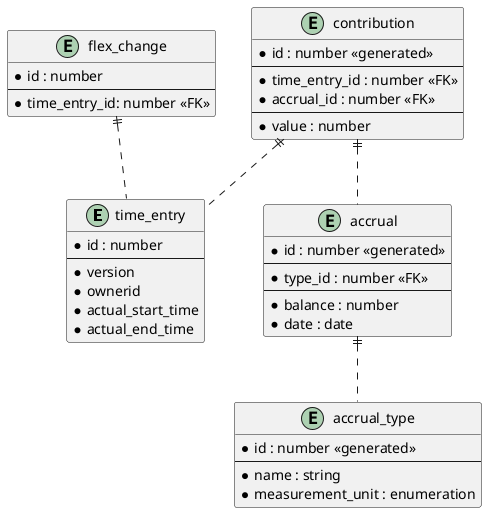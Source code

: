 @startuml

entity time_entry {
  * id : number
  --
  * version
  * ownerid
  * actual_start_time
  * actual_end_time
}

entity flex_change {
  * id : number
  --
  * time_entry_id: number <<FK>>
}

entity accrual {
  * id : number <<generated>>
  --
  * type_id : number <<FK>>
  --
  * balance : number
  * date : date
}

entity contribution {
  * id : number <<generated>>
  --
  * time_entry_id : number <<FK>>
  * accrual_id : number <<FK>>
  --
  * value : number
}

entity accrual_type {
  * id : number <<generated>>
  --
  * name : string
  * measurement_unit : enumeration
}
accrual ||.. accrual_type
contribution ||.. accrual
contribution ||.. time_entry
flex_change ||.. time_entry

@enduml
